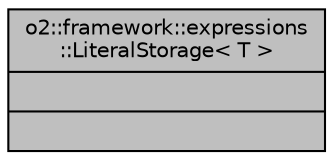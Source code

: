 digraph "o2::framework::expressions::LiteralStorage&lt; T &gt;"
{
 // INTERACTIVE_SVG=YES
  bgcolor="transparent";
  edge [fontname="Helvetica",fontsize="10",labelfontname="Helvetica",labelfontsize="10"];
  node [fontname="Helvetica",fontsize="10",shape=record];
  Node1 [label="{o2::framework::expressions\l::LiteralStorage\< T \>\n||}",height=0.2,width=0.4,color="black", fillcolor="grey75", style="filled", fontcolor="black"];
}
